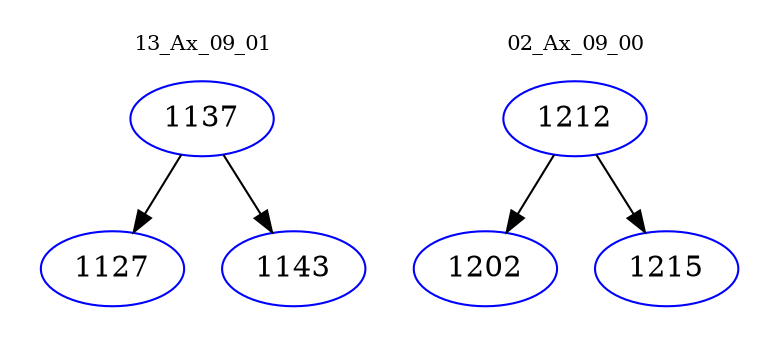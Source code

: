 digraph{
subgraph cluster_0 {
color = white
label = "13_Ax_09_01";
fontsize=10;
T0_1137 [label="1137", color="blue"]
T0_1137 -> T0_1127 [color="black"]
T0_1127 [label="1127", color="blue"]
T0_1137 -> T0_1143 [color="black"]
T0_1143 [label="1143", color="blue"]
}
subgraph cluster_1 {
color = white
label = "02_Ax_09_00";
fontsize=10;
T1_1212 [label="1212", color="blue"]
T1_1212 -> T1_1202 [color="black"]
T1_1202 [label="1202", color="blue"]
T1_1212 -> T1_1215 [color="black"]
T1_1215 [label="1215", color="blue"]
}
}
